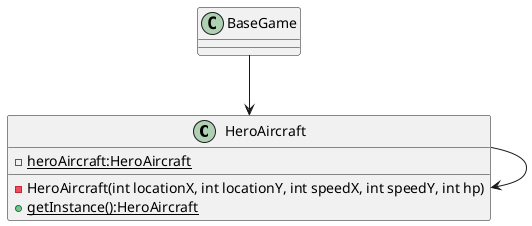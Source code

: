 @startuml
'https://plantuml.com/sequence-diagram

class HeroAircraft {
'英雄机类
    - {static} heroAircraft:HeroAircraft
    - HeroAircraft(int locationX, int locationY, int speedX, int speedY, int hp)
    + {static} getInstance():HeroAircraft
}
HeroAircraft --> HeroAircraft
BaseGame --> HeroAircraft

@enduml